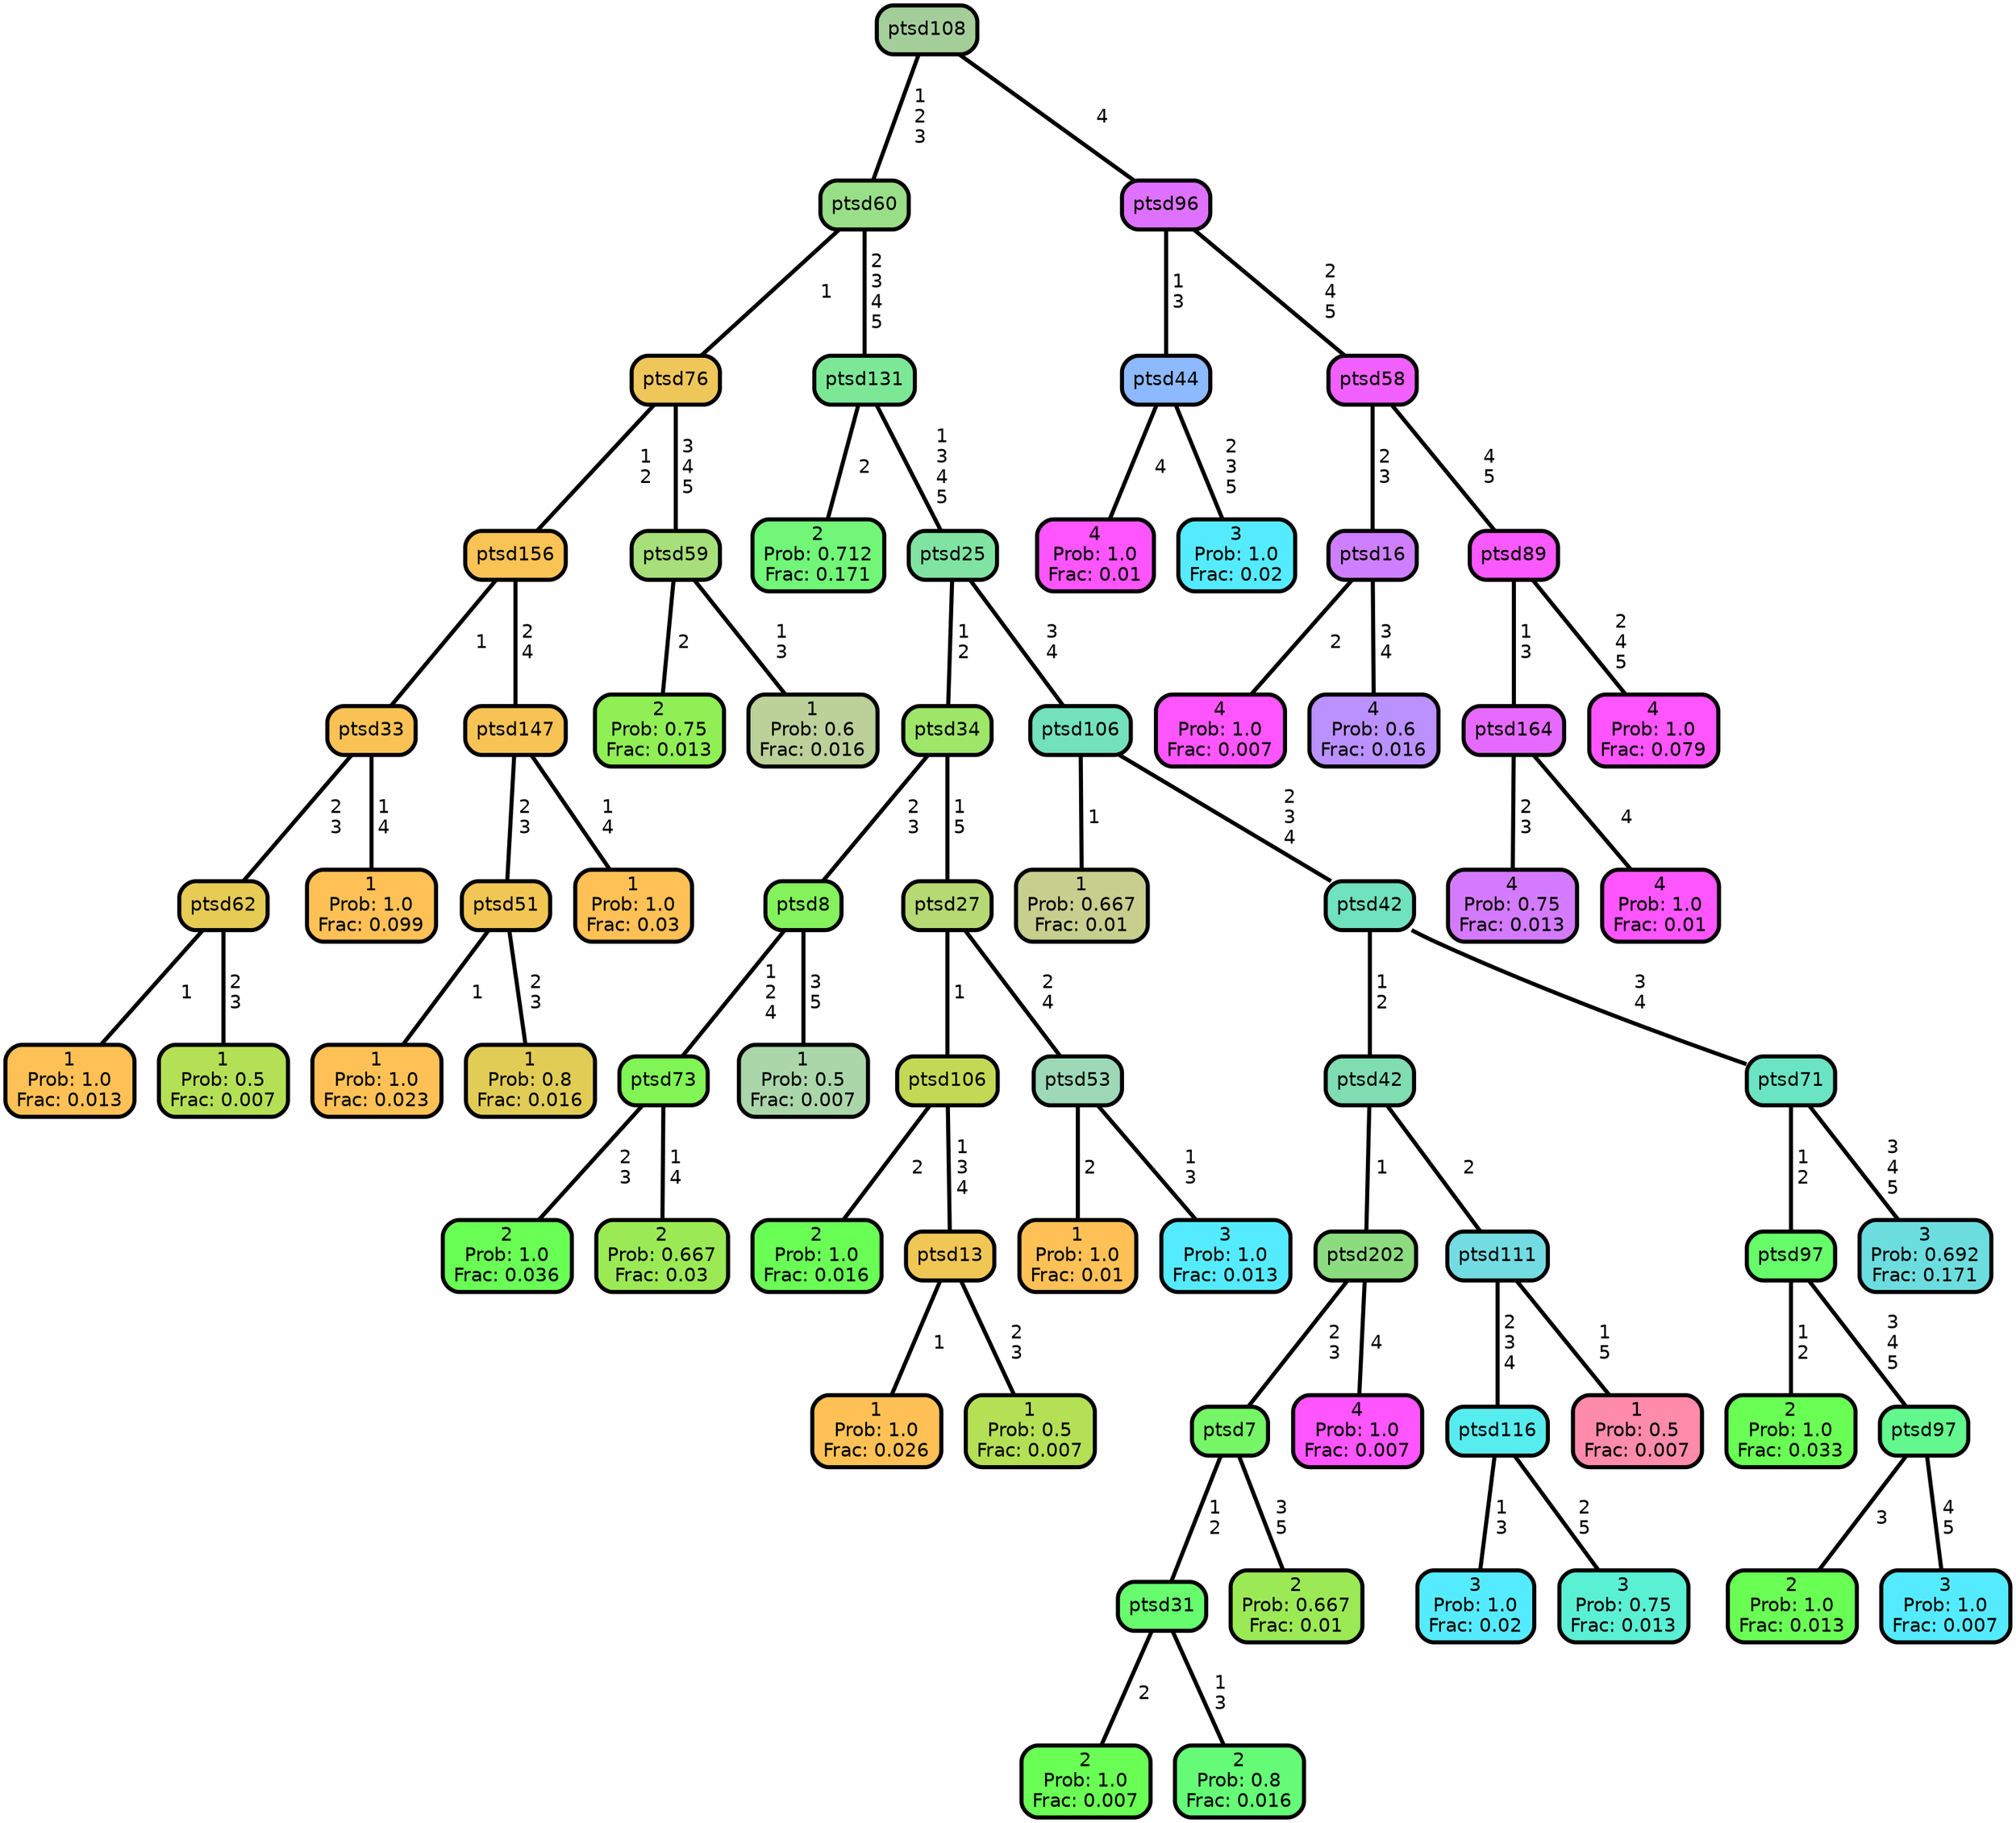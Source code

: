 graph Tree {
node [shape=box, style="filled, rounded",color="black",penwidth="3",fontcolor="black",                 fontname=helvetica] ;
graph [ranksep="0 equally", splines=straight,                 bgcolor=transparent, dpi=60] ;
edge [fontname=helvetica, color=black] ;
0 [label="1
Prob: 1.0
Frac: 0.013", fillcolor="#ffc155"] ;
1 [label="ptsd62",href=".//ptsd62.svg", fillcolor="#e6cb55"] ;
2 [label="1
Prob: 0.5
Frac: 0.007", fillcolor="#b4e055"] ;
3 [label="ptsd33",href=".//ptsd33.svg", fillcolor="#fac255"] ;
4 [label="1
Prob: 1.0
Frac: 0.099", fillcolor="#ffc155"] ;
5 [label="ptsd156",href=".//ptsd156.svg", fillcolor="#f9c355"] ;
6 [label="1
Prob: 1.0
Frac: 0.023", fillcolor="#ffc155"] ;
7 [label="ptsd51",href=".//ptsd51.svg", fillcolor="#f2c655"] ;
8 [label="1
Prob: 0.8
Frac: 0.016", fillcolor="#e1cd55"] ;
9 [label="ptsd147",href=".//ptsd147.svg", fillcolor="#f7c355"] ;
10 [label="1
Prob: 1.0
Frac: 0.03", fillcolor="#ffc155"] ;
11 [label="ptsd76",href=".//ptsd76.svg", fillcolor="#eec65a"] ;
12 [label="2
Prob: 0.75
Frac: 0.013", fillcolor="#8fef55"] ;
13 [label="ptsd59",href=".//ptsd59.svg", fillcolor="#a7df7a"] ;
14 [label="1
Prob: 0.6
Frac: 0.016", fillcolor="#bbd199"] ;
15 [label="ptsd60",href=".//ptsd60.svg", fillcolor="#99df87"] ;
16 [label="2
Prob: 0.712
Frac: 0.171", fillcolor="#71f678"] ;
17 [label="ptsd131",href=".//ptsd131.svg", fillcolor="#7ce896"] ;
18 [label="2
Prob: 1.0
Frac: 0.036", fillcolor="#6aff55"] ;
19 [label="ptsd73",href=".//ptsd73.svg", fillcolor="#80f555"] ;
20 [label="2
Prob: 0.667
Frac: 0.03", fillcolor="#9bea55"] ;
21 [label="ptsd8",href=".//ptsd8.svg", fillcolor="#84f25c"] ;
22 [label="1
Prob: 0.5
Frac: 0.007", fillcolor="#aad6aa"] ;
23 [label="ptsd34",href=".//ptsd34.svg", fillcolor="#9de668"] ;
24 [label="2
Prob: 1.0
Frac: 0.016", fillcolor="#6aff55"] ;
25 [label="ptsd106",href=".//ptsd106.svg", fillcolor="#c3d955"] ;
26 [label="1
Prob: 1.0
Frac: 0.026", fillcolor="#ffc155"] ;
27 [label="ptsd13",href=".//ptsd13.svg", fillcolor="#f0c755"] ;
28 [label="1
Prob: 0.5
Frac: 0.007", fillcolor="#b4e055"] ;
29 [label="ptsd27",href=".//ptsd27.svg", fillcolor="#b7d973"] ;
30 [label="1
Prob: 1.0
Frac: 0.01", fillcolor="#ffc155"] ;
31 [label="ptsd53",href=".//ptsd53.svg", fillcolor="#9dd9b6"] ;
32 [label="3
Prob: 1.0
Frac: 0.013", fillcolor="#55ebff"] ;
33 [label="ptsd25",href=".//ptsd25.svg", fillcolor="#80e3a2"] ;
34 [label="1
Prob: 0.667
Frac: 0.01", fillcolor="#c6cf8d"] ;
35 [label="ptsd106",href=".//ptsd106.svg", fillcolor="#73e1bc"] ;
36 [label="2
Prob: 1.0
Frac: 0.007", fillcolor="#6aff55"] ;
37 [label="ptsd31",href=".//ptsd31.svg", fillcolor="#67fc6d"] ;
38 [label="2
Prob: 0.8
Frac: 0.016", fillcolor="#65fb77"] ;
39 [label="ptsd7",href=".//ptsd7.svg", fillcolor="#76f666"] ;
40 [label="2
Prob: 0.667
Frac: 0.01", fillcolor="#9bea55"] ;
41 [label="ptsd202",href=".//ptsd202.svg", fillcolor="#8ddb7f"] ;
42 [label="4
Prob: 1.0
Frac: 0.007", fillcolor="#ff55ff"] ;
43 [label="ptsd42",href=".//ptsd42.svg", fillcolor="#80dcb1"] ;
44 [label="3
Prob: 1.0
Frac: 0.02", fillcolor="#55ebff"] ;
45 [label="ptsd116",href=".//ptsd116.svg", fillcolor="#57edee"] ;
46 [label="3
Prob: 0.75
Frac: 0.013", fillcolor="#5af0d4"] ;
47 [label="ptsd111",href=".//ptsd111.svg", fillcolor="#73dce2"] ;
48 [label="1
Prob: 0.5
Frac: 0.007", fillcolor="#ff8baa"] ;
49 [label="ptsd42",href=".//ptsd42.svg", fillcolor="#70e2be"] ;
50 [label="2
Prob: 1.0
Frac: 0.033", fillcolor="#6aff55"] ;
51 [label="ptsd97",href=".//ptsd97.svg", fillcolor="#67fc6a"] ;
52 [label="2
Prob: 1.0
Frac: 0.013", fillcolor="#6aff55"] ;
53 [label="ptsd97",href=".//ptsd97.svg", fillcolor="#63f88d"] ;
54 [label="3
Prob: 1.0
Frac: 0.007", fillcolor="#55ebff"] ;
55 [label="ptsd71",href=".//ptsd71.svg", fillcolor="#6be4c3"] ;
56 [label="3
Prob: 0.692
Frac: 0.171", fillcolor="#6cddde"] ;
57 [label="ptsd108",href=".//ptsd108.svg", fillcolor="#a4ce99"] ;
58 [label="4
Prob: 1.0
Frac: 0.01", fillcolor="#ff55ff"] ;
59 [label="ptsd44",href=".//ptsd44.svg", fillcolor="#8db9ff"] ;
60 [label="3
Prob: 1.0
Frac: 0.02", fillcolor="#55ebff"] ;
61 [label="ptsd96",href=".//ptsd96.svg", fillcolor="#de71ff"] ;
62 [label="4
Prob: 1.0
Frac: 0.007", fillcolor="#ff55ff"] ;
63 [label="ptsd16",href=".//ptsd16.svg", fillcolor="#ce7fff"] ;
64 [label="4
Prob: 0.6
Frac: 0.016", fillcolor="#bb91ff"] ;
65 [label="ptsd58",href=".//ptsd58.svg", fillcolor="#f160ff"] ;
66 [label="4
Prob: 0.75
Frac: 0.013", fillcolor="#d47aff"] ;
67 [label="ptsd164",href=".//ptsd164.svg", fillcolor="#e66aff"] ;
68 [label="4
Prob: 1.0
Frac: 0.01", fillcolor="#ff55ff"] ;
69 [label="ptsd89",href=".//ptsd89.svg", fillcolor="#f959ff"] ;
70 [label="4
Prob: 1.0
Frac: 0.079", fillcolor="#ff55ff"] ;
1 -- 0 [label=" 1",penwidth=3] ;
1 -- 2 [label=" 2\n 3",penwidth=3] ;
3 -- 1 [label=" 2\n 3",penwidth=3] ;
3 -- 4 [label=" 1\n 4",penwidth=3] ;
5 -- 3 [label=" 1",penwidth=3] ;
5 -- 9 [label=" 2\n 4",penwidth=3] ;
7 -- 6 [label=" 1",penwidth=3] ;
7 -- 8 [label=" 2\n 3",penwidth=3] ;
9 -- 7 [label=" 2\n 3",penwidth=3] ;
9 -- 10 [label=" 1\n 4",penwidth=3] ;
11 -- 5 [label=" 1\n 2",penwidth=3] ;
11 -- 13 [label=" 3\n 4\n 5",penwidth=3] ;
13 -- 12 [label=" 2",penwidth=3] ;
13 -- 14 [label=" 1\n 3",penwidth=3] ;
15 -- 11 [label=" 1",penwidth=3] ;
15 -- 17 [label=" 2\n 3\n 4\n 5",penwidth=3] ;
17 -- 16 [label=" 2",penwidth=3] ;
17 -- 33 [label=" 1\n 3\n 4\n 5",penwidth=3] ;
19 -- 18 [label=" 2\n 3",penwidth=3] ;
19 -- 20 [label=" 1\n 4",penwidth=3] ;
21 -- 19 [label=" 1\n 2\n 4",penwidth=3] ;
21 -- 22 [label=" 3\n 5",penwidth=3] ;
23 -- 21 [label=" 2\n 3",penwidth=3] ;
23 -- 29 [label=" 1\n 5",penwidth=3] ;
25 -- 24 [label=" 2",penwidth=3] ;
25 -- 27 [label=" 1\n 3\n 4",penwidth=3] ;
27 -- 26 [label=" 1",penwidth=3] ;
27 -- 28 [label=" 2\n 3",penwidth=3] ;
29 -- 25 [label=" 1",penwidth=3] ;
29 -- 31 [label=" 2\n 4",penwidth=3] ;
31 -- 30 [label=" 2",penwidth=3] ;
31 -- 32 [label=" 1\n 3",penwidth=3] ;
33 -- 23 [label=" 1\n 2",penwidth=3] ;
33 -- 35 [label=" 3\n 4",penwidth=3] ;
35 -- 34 [label=" 1",penwidth=3] ;
35 -- 49 [label=" 2\n 3\n 4",penwidth=3] ;
37 -- 36 [label=" 2",penwidth=3] ;
37 -- 38 [label=" 1\n 3",penwidth=3] ;
39 -- 37 [label=" 1\n 2",penwidth=3] ;
39 -- 40 [label=" 3\n 5",penwidth=3] ;
41 -- 39 [label=" 2\n 3",penwidth=3] ;
41 -- 42 [label=" 4",penwidth=3] ;
43 -- 41 [label=" 1",penwidth=3] ;
43 -- 47 [label=" 2",penwidth=3] ;
45 -- 44 [label=" 1\n 3",penwidth=3] ;
45 -- 46 [label=" 2\n 5",penwidth=3] ;
47 -- 45 [label=" 2\n 3\n 4",penwidth=3] ;
47 -- 48 [label=" 1\n 5",penwidth=3] ;
49 -- 43 [label=" 1\n 2",penwidth=3] ;
49 -- 55 [label=" 3\n 4",penwidth=3] ;
51 -- 50 [label=" 1\n 2",penwidth=3] ;
51 -- 53 [label=" 3\n 4\n 5",penwidth=3] ;
53 -- 52 [label=" 3",penwidth=3] ;
53 -- 54 [label=" 4\n 5",penwidth=3] ;
55 -- 51 [label=" 1\n 2",penwidth=3] ;
55 -- 56 [label=" 3\n 4\n 5",penwidth=3] ;
57 -- 15 [label=" 1\n 2\n 3",penwidth=3] ;
57 -- 61 [label=" 4",penwidth=3] ;
59 -- 58 [label=" 4",penwidth=3] ;
59 -- 60 [label=" 2\n 3\n 5",penwidth=3] ;
61 -- 59 [label=" 1\n 3",penwidth=3] ;
61 -- 65 [label=" 2\n 4\n 5",penwidth=3] ;
63 -- 62 [label=" 2",penwidth=3] ;
63 -- 64 [label=" 3\n 4",penwidth=3] ;
65 -- 63 [label=" 2\n 3",penwidth=3] ;
65 -- 69 [label=" 4\n 5",penwidth=3] ;
67 -- 66 [label=" 2\n 3",penwidth=3] ;
67 -- 68 [label=" 4",penwidth=3] ;
69 -- 67 [label=" 1\n 3",penwidth=3] ;
69 -- 70 [label=" 2\n 4\n 5",penwidth=3] ;
{rank = same;}}